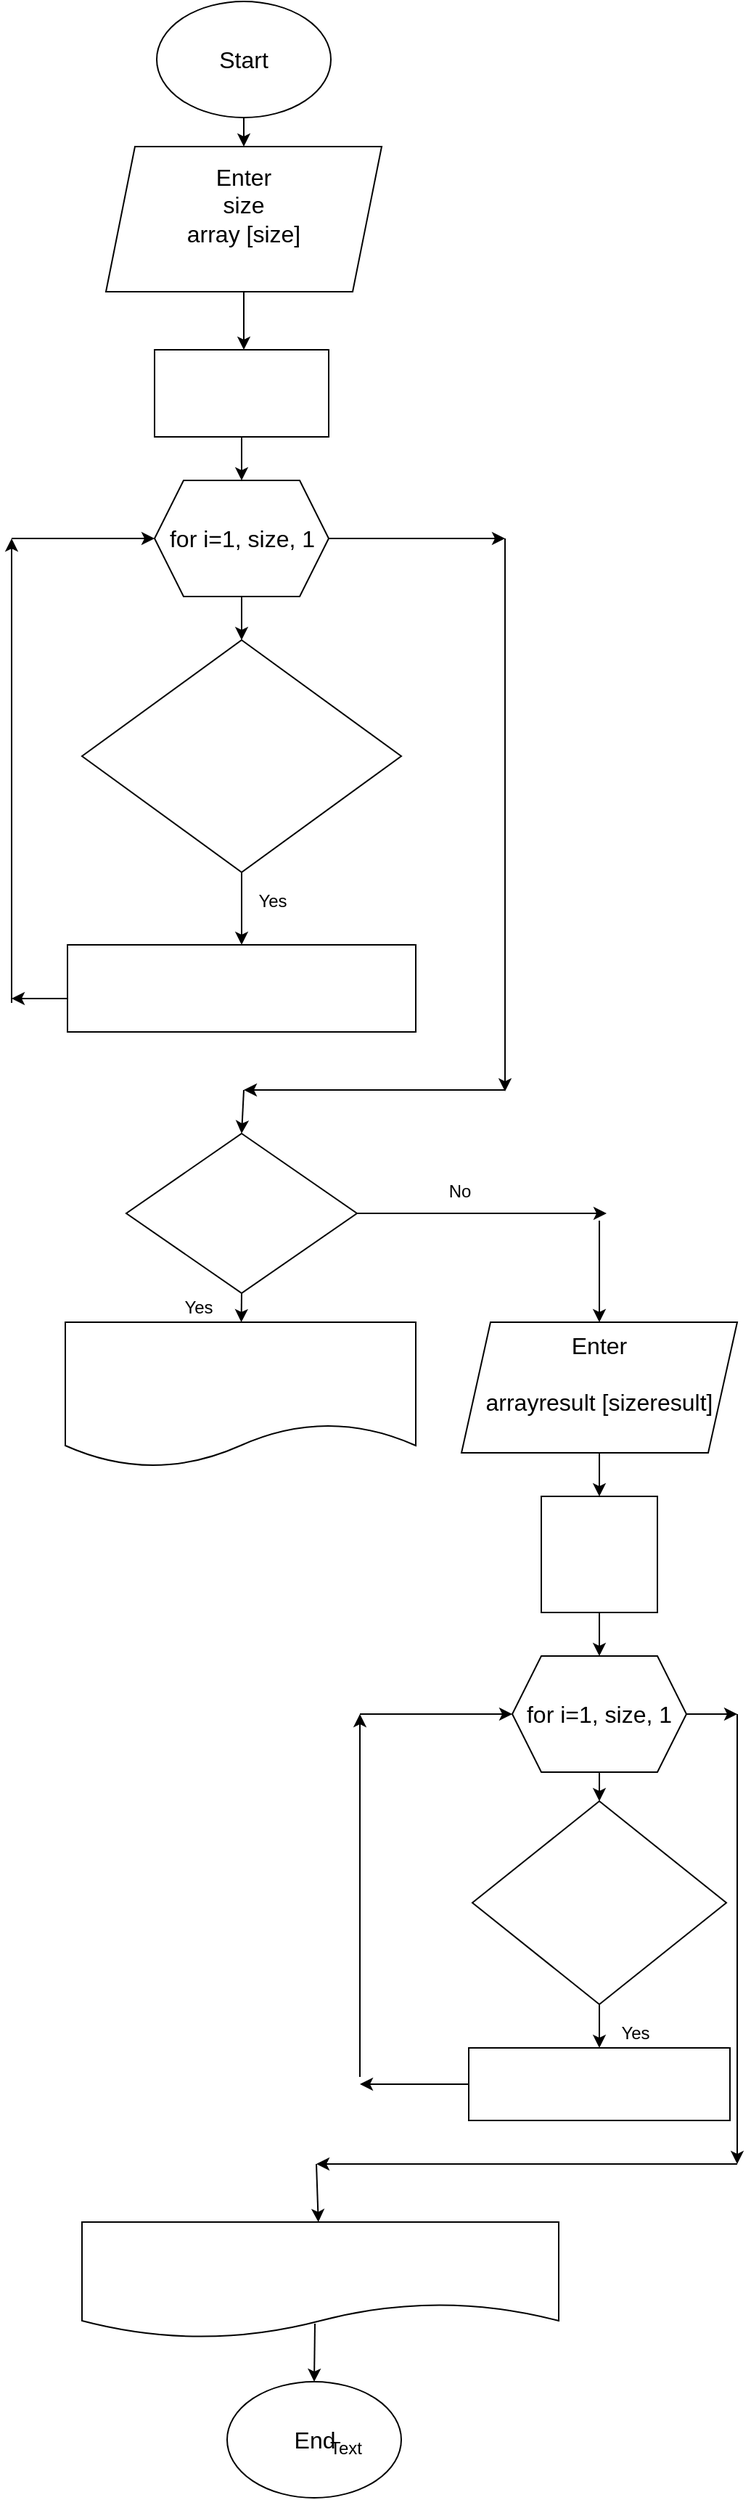 <mxfile>
    <diagram id="bo9QWOBeJpBjfLg1H8rP" name="Страница 1">
        <mxGraphModel dx="714" dy="429" grid="1" gridSize="10" guides="1" tooltips="1" connect="1" arrows="1" fold="1" page="1" pageScale="1" pageWidth="827" pageHeight="1169" math="0" shadow="0">
            <root>
                <mxCell id="0"/>
                <mxCell id="1" parent="0"/>
                <mxCell id="2" value="&lt;font style=&quot;font-size: 16px&quot;&gt;Start&lt;/font&gt;" style="ellipse;whiteSpace=wrap;html=1;" parent="1" vertex="1">
                    <mxGeometry x="410" y="20" width="120" height="80" as="geometry"/>
                </mxCell>
                <mxCell id="3" value="Enter&lt;br&gt;size&lt;br&gt;array [size]&lt;br&gt;&amp;nbsp;" style="shape=parallelogram;perimeter=parallelogramPerimeter;whiteSpace=wrap;html=1;fixedSize=1;fontSize=16;" parent="1" vertex="1">
                    <mxGeometry x="375" y="120" width="190" height="100" as="geometry"/>
                </mxCell>
                <mxCell id="5" value="&lt;font style=&quot;font-size: 16px&quot; color=&quot;#ffffff&quot;&gt;&lt;span lang=&quot;EN-US&quot; style=&quot;line-height: 115%&quot;&gt;sizeresult&lt;/span&gt;&lt;span lang=&quot;EN-US&quot; style=&quot;line-height: 115%&quot;&gt; = &lt;/span&gt;&lt;span lang=&quot;EN-US&quot; style=&quot;line-height: 115%&quot;&gt;0&lt;/span&gt;&lt;/font&gt;&lt;span&gt;&lt;br&gt;&lt;/span&gt;" style="rounded=0;whiteSpace=wrap;html=1;fontSize=16;" parent="1" vertex="1">
                    <mxGeometry x="408.5" y="260" width="120" height="60" as="geometry"/>
                </mxCell>
                <mxCell id="18" value="&lt;font color=&quot;#ffffff&quot;&gt;&lt;span style=&quot;font-size: 10.5pt ; line-height: 115%&quot;&gt;array&lt;/span&gt;&lt;span style=&quot;font-size: 10.5pt ; line-height: 115%&quot;&gt;[&lt;/span&gt;&lt;span style=&quot;font-size: 10.5pt ; line-height: 115%&quot;&gt;i&lt;/span&gt;&lt;span style=&quot;font-size: 10.5pt ; line-height: 115%&quot;&gt;].&lt;/span&gt;&lt;span style=&quot;font-size: 10.5pt ; line-height: 115%&quot;&gt;Length&lt;/span&gt;&lt;span style=&quot;font-size: 10.5pt ; line-height: 115%&quot;&gt; &amp;lt;= &lt;/span&gt;&lt;span style=&quot;font-size: 10.5pt ; line-height: 115%&quot;&gt;3&lt;/span&gt;&lt;/font&gt;" style="rhombus;whiteSpace=wrap;html=1;fontSize=16;" parent="1" vertex="1">
                    <mxGeometry x="358.5" y="460" width="220" height="160" as="geometry"/>
                </mxCell>
                <mxCell id="19" value="for i=1, size, 1" style="shape=hexagon;perimeter=hexagonPerimeter2;whiteSpace=wrap;html=1;fixedSize=1;fontSize=16;" parent="1" vertex="1">
                    <mxGeometry x="408.5" y="350" width="120" height="80" as="geometry"/>
                </mxCell>
                <mxCell id="20" value="" style="endArrow=classic;html=1;fontFamily=Helvetica;fontSize=16;fontColor=#FFFFFF;exitX=0.5;exitY=1;exitDx=0;exitDy=0;entryX=0.5;entryY=0;entryDx=0;entryDy=0;" parent="1" source="5" target="19" edge="1">
                    <mxGeometry width="50" height="50" relative="1" as="geometry">
                        <mxPoint x="300" y="350" as="sourcePoint"/>
                        <mxPoint x="350" y="300" as="targetPoint"/>
                    </mxGeometry>
                </mxCell>
                <mxCell id="21" value="" style="endArrow=classic;html=1;fontFamily=Helvetica;fontSize=16;fontColor=#FFFFFF;exitX=0.5;exitY=1;exitDx=0;exitDy=0;entryX=0.5;entryY=0;entryDx=0;entryDy=0;" parent="1" source="19" target="18" edge="1">
                    <mxGeometry width="50" height="50" relative="1" as="geometry">
                        <mxPoint x="300" y="550" as="sourcePoint"/>
                        <mxPoint x="350" y="500" as="targetPoint"/>
                    </mxGeometry>
                </mxCell>
                <mxCell id="22" value="&lt;span lang=&quot;EN-US&quot; style=&quot;font-size: 9.5pt ; line-height: 115%&quot;&gt;sizeresult&lt;/span&gt;&lt;span lang=&quot;EN-US&quot; style=&quot;font-size: 9.5pt ; line-height: 115%&quot;&gt;&amp;nbsp;+=&lt;/span&gt;" style="rounded=0;whiteSpace=wrap;html=1;fontFamily=Helvetica;fontSize=16;fontColor=#FFFFFF;" parent="1" vertex="1">
                    <mxGeometry x="348.5" y="670" width="240" height="60" as="geometry"/>
                </mxCell>
                <mxCell id="23" value="" style="endArrow=classic;fontFamily=Helvetica;fontSize=16;fontColor=#FFFFFF;exitX=0.5;exitY=1;exitDx=0;exitDy=0;entryX=0.5;entryY=0;entryDx=0;entryDy=0;html=1;" parent="1" source="18" target="22" edge="1">
                    <mxGeometry width="50" height="50" relative="1" as="geometry">
                        <mxPoint x="300" y="570" as="sourcePoint"/>
                        <mxPoint x="350" y="520" as="targetPoint"/>
                    </mxGeometry>
                </mxCell>
                <mxCell id="24" value="" style="endArrow=classic;html=1;fontFamily=Helvetica;fontSize=16;fontColor=#FFFFFF;exitX=-0.002;exitY=0.617;exitDx=0;exitDy=0;exitPerimeter=0;" parent="1" source="22" edge="1">
                    <mxGeometry width="50" height="50" relative="1" as="geometry">
                        <mxPoint x="300" y="570" as="sourcePoint"/>
                        <mxPoint x="310" y="707" as="targetPoint"/>
                    </mxGeometry>
                </mxCell>
                <mxCell id="25" value="" style="endArrow=classic;html=1;fontFamily=Helvetica;fontSize=16;fontColor=#FFFFFF;" parent="1" edge="1">
                    <mxGeometry width="50" height="50" relative="1" as="geometry">
                        <mxPoint x="310" y="710" as="sourcePoint"/>
                        <mxPoint x="310" y="390" as="targetPoint"/>
                    </mxGeometry>
                </mxCell>
                <mxCell id="26" value="" style="endArrow=classic;html=1;fontFamily=Helvetica;fontSize=16;fontColor=#FFFFFF;" parent="1" target="19" edge="1">
                    <mxGeometry width="50" height="50" relative="1" as="geometry">
                        <mxPoint x="310" y="390" as="sourcePoint"/>
                        <mxPoint x="350" y="520" as="targetPoint"/>
                    </mxGeometry>
                </mxCell>
                <mxCell id="27" value="" style="endArrow=classic;html=1;fontFamily=Helvetica;fontSize=16;fontColor=#FFFFFF;exitX=1;exitY=0.5;exitDx=0;exitDy=0;" parent="1" source="19" edge="1">
                    <mxGeometry width="50" height="50" relative="1" as="geometry">
                        <mxPoint x="300" y="570" as="sourcePoint"/>
                        <mxPoint x="650" y="390" as="targetPoint"/>
                    </mxGeometry>
                </mxCell>
                <mxCell id="28" value="" style="endArrow=classic;html=1;fontFamily=Helvetica;fontSize=16;fontColor=#FFFFFF;" parent="1" edge="1">
                    <mxGeometry width="50" height="50" relative="1" as="geometry">
                        <mxPoint x="650" y="390" as="sourcePoint"/>
                        <mxPoint x="650" y="771" as="targetPoint"/>
                    </mxGeometry>
                </mxCell>
                <mxCell id="29" value="" style="endArrow=classic;html=1;fontFamily=Helvetica;fontSize=16;fontColor=#FFFFFF;" parent="1" edge="1">
                    <mxGeometry width="50" height="50" relative="1" as="geometry">
                        <mxPoint x="650" y="770" as="sourcePoint"/>
                        <mxPoint x="470" y="770" as="targetPoint"/>
                    </mxGeometry>
                </mxCell>
                <mxCell id="30" value="&lt;p&gt;&lt;span style=&quot;font-size: 9.5pt ; line-height: 115%&quot;&gt;sizeresult&lt;/span&gt;&lt;span style=&quot;font-size: 9.5pt ; line-height: 115%&quot;&gt; =&lt;/span&gt;&lt;span style=&quot;font-size: 9.5pt ; line-height: 115%&quot;&gt;0 ?&lt;/span&gt;&lt;/p&gt;" style="rhombus;whiteSpace=wrap;html=1;fontFamily=Helvetica;fontSize=16;fontColor=#FFFFFF;" parent="1" vertex="1">
                    <mxGeometry x="389" y="800" width="159" height="110" as="geometry"/>
                </mxCell>
                <mxCell id="31" value="" style="endArrow=classic;html=1;fontFamily=Helvetica;fontSize=16;fontColor=#FFFFFF;entryX=0.5;entryY=0;entryDx=0;entryDy=0;" parent="1" target="30" edge="1">
                    <mxGeometry width="50" height="50" relative="1" as="geometry">
                        <mxPoint x="470" y="770" as="sourcePoint"/>
                        <mxPoint x="390" y="840" as="targetPoint"/>
                    </mxGeometry>
                </mxCell>
                <mxCell id="32" value="" style="endArrow=classic;html=1;fontFamily=Helvetica;fontSize=16;fontColor=#FFFFFF;exitX=0.5;exitY=1;exitDx=0;exitDy=0;" parent="1" source="30" target="33" edge="1">
                    <mxGeometry width="50" height="50" relative="1" as="geometry">
                        <mxPoint x="340" y="890" as="sourcePoint"/>
                        <mxPoint x="469" y="980" as="targetPoint"/>
                    </mxGeometry>
                </mxCell>
                <mxCell id="33" value="Print&lt;br&gt;(Нет элементов длина которых меньше или равна 3)" style="shape=document;whiteSpace=wrap;html=1;boundedLbl=1;fontFamily=Helvetica;fontSize=16;fontColor=#FFFFFF;" parent="1" vertex="1">
                    <mxGeometry x="347" y="930" width="241.5" height="100" as="geometry"/>
                </mxCell>
                <mxCell id="37" value="" style="endArrow=classic;html=1;fontFamily=Helvetica;fontSize=16;fontColor=#FFFFFF;exitX=1;exitY=0.5;exitDx=0;exitDy=0;" parent="1" source="30" edge="1">
                    <mxGeometry width="50" height="50" relative="1" as="geometry">
                        <mxPoint x="340" y="1010" as="sourcePoint"/>
                        <mxPoint x="720" y="855" as="targetPoint"/>
                    </mxGeometry>
                </mxCell>
                <mxCell id="38" value="" style="endArrow=classic;html=1;fontFamily=Helvetica;fontSize=16;fontColor=#FFFFFF;exitX=0.5;exitY=1;exitDx=0;exitDy=0;entryX=0.5;entryY=0;entryDx=0;entryDy=0;" parent="1" source="2" target="3" edge="1">
                    <mxGeometry width="50" height="50" relative="1" as="geometry">
                        <mxPoint x="720" y="220" as="sourcePoint"/>
                        <mxPoint x="770" y="170" as="targetPoint"/>
                    </mxGeometry>
                </mxCell>
                <mxCell id="39" value="" style="endArrow=classic;html=1;fontFamily=Helvetica;fontSize=16;fontColor=#FFFFFF;exitX=0.5;exitY=1;exitDx=0;exitDy=0;entryX=0.5;entryY=0;entryDx=0;entryDy=0;" parent="1" source="3" edge="1">
                    <mxGeometry width="50" height="50" relative="1" as="geometry">
                        <mxPoint x="720" y="220" as="sourcePoint"/>
                        <mxPoint x="470" y="260" as="targetPoint"/>
                    </mxGeometry>
                </mxCell>
                <mxCell id="40" value="Enter&lt;br&gt;&lt;br&gt;arrayresult [sizeresult]&lt;br&gt;&amp;nbsp;" style="shape=parallelogram;perimeter=parallelogramPerimeter;whiteSpace=wrap;html=1;fixedSize=1;fontSize=16;" parent="1" vertex="1">
                    <mxGeometry x="620" y="930" width="190" height="90" as="geometry"/>
                </mxCell>
                <mxCell id="41" value="" style="endArrow=classic;html=1;fontFamily=Helvetica;fontSize=16;fontColor=#FFFFFF;" parent="1" edge="1">
                    <mxGeometry width="50" height="50" relative="1" as="geometry">
                        <mxPoint x="550" y="1450" as="sourcePoint"/>
                        <mxPoint x="550" y="1200" as="targetPoint"/>
                    </mxGeometry>
                </mxCell>
                <mxCell id="42" value="" style="endArrow=classic;html=1;fontFamily=Helvetica;fontSize=16;fontColor=#FFFFFF;exitX=0.5;exitY=1;exitDx=0;exitDy=0;entryX=0.5;entryY=0;entryDx=0;entryDy=0;" parent="1" source="48" target="49" edge="1">
                    <mxGeometry width="50" height="50" relative="1" as="geometry">
                        <mxPoint x="520" y="1120" as="sourcePoint"/>
                        <mxPoint x="570" y="1070" as="targetPoint"/>
                    </mxGeometry>
                </mxCell>
                <mxCell id="43" value="" style="endArrow=classic;html=1;fontFamily=Helvetica;fontSize=16;fontColor=#FFFFFF;entryX=0.5;entryY=0;entryDx=0;entryDy=0;" parent="1" target="40" edge="1">
                    <mxGeometry width="50" height="50" relative="1" as="geometry">
                        <mxPoint x="715" y="860" as="sourcePoint"/>
                        <mxPoint x="730" y="930" as="targetPoint"/>
                    </mxGeometry>
                </mxCell>
                <mxCell id="44" value="j = 0" style="whiteSpace=wrap;html=1;aspect=fixed;fontFamily=Helvetica;fontSize=16;fontColor=#FFFFFF;" parent="1" vertex="1">
                    <mxGeometry x="675" y="1050" width="80" height="80" as="geometry"/>
                </mxCell>
                <mxCell id="45" value="" style="endArrow=classic;html=1;fontFamily=Helvetica;fontSize=16;fontColor=#FFFFFF;entryX=0.5;entryY=0;entryDx=0;entryDy=0;" parent="1" source="40" target="44" edge="1">
                    <mxGeometry width="50" height="50" relative="1" as="geometry">
                        <mxPoint x="680" y="1170" as="sourcePoint"/>
                        <mxPoint x="730" y="1120" as="targetPoint"/>
                    </mxGeometry>
                </mxCell>
                <mxCell id="48" value="for i=1, size, 1" style="shape=hexagon;perimeter=hexagonPerimeter2;whiteSpace=wrap;html=1;fixedSize=1;fontSize=16;" parent="1" vertex="1">
                    <mxGeometry x="655" y="1160" width="120" height="80" as="geometry"/>
                </mxCell>
                <mxCell id="49" value="&lt;font color=&quot;#ffffff&quot;&gt;&lt;span style=&quot;font-size: 10.5pt ; line-height: 115%&quot;&gt;array&lt;/span&gt;&lt;span style=&quot;font-size: 10.5pt ; line-height: 115%&quot;&gt;[&lt;/span&gt;&lt;span style=&quot;font-size: 10.5pt ; line-height: 115%&quot;&gt;i&lt;/span&gt;&lt;span style=&quot;font-size: 10.5pt ; line-height: 115%&quot;&gt;].&lt;/span&gt;&lt;span style=&quot;font-size: 10.5pt ; line-height: 115%&quot;&gt;Length&lt;/span&gt;&lt;span style=&quot;font-size: 10.5pt ; line-height: 115%&quot;&gt; &amp;lt;= &lt;/span&gt;&lt;span style=&quot;font-size: 10.5pt ; line-height: 115%&quot;&gt;3&lt;/span&gt;&lt;/font&gt;" style="rhombus;whiteSpace=wrap;html=1;fontSize=16;" parent="1" vertex="1">
                    <mxGeometry x="627.5" y="1260" width="175" height="140" as="geometry"/>
                </mxCell>
                <mxCell id="50" value="" style="endArrow=classic;html=1;fontFamily=Helvetica;fontSize=16;fontColor=#FFFFFF;exitX=0.5;exitY=1;exitDx=0;exitDy=0;" parent="1" source="44" edge="1">
                    <mxGeometry width="50" height="50" relative="1" as="geometry">
                        <mxPoint x="680" y="1320" as="sourcePoint"/>
                        <mxPoint x="715" y="1160" as="targetPoint"/>
                    </mxGeometry>
                </mxCell>
                <mxCell id="51" value="arrayresult = array&lt;br&gt;j++" style="rounded=0;whiteSpace=wrap;html=1;fontFamily=Helvetica;fontSize=16;fontColor=#FFFFFF;" parent="1" vertex="1">
                    <mxGeometry x="625" y="1430" width="180" height="50" as="geometry"/>
                </mxCell>
                <mxCell id="52" value="" style="endArrow=classic;html=1;fontFamily=Helvetica;fontSize=16;fontColor=#FFFFFF;exitX=0.5;exitY=1;exitDx=0;exitDy=0;entryX=0.5;entryY=0;entryDx=0;entryDy=0;" parent="1" source="49" target="51" edge="1">
                    <mxGeometry width="50" height="50" relative="1" as="geometry">
                        <mxPoint x="680" y="1410" as="sourcePoint"/>
                        <mxPoint x="730" y="1360" as="targetPoint"/>
                    </mxGeometry>
                </mxCell>
                <mxCell id="56" value="" style="endArrow=classic;html=1;fontFamily=Helvetica;fontSize=16;fontColor=#FFFFFF;exitX=0;exitY=0.5;exitDx=0;exitDy=0;" parent="1" source="51" edge="1">
                    <mxGeometry width="50" height="50" relative="1" as="geometry">
                        <mxPoint x="680" y="1310" as="sourcePoint"/>
                        <mxPoint x="550" y="1455" as="targetPoint"/>
                    </mxGeometry>
                </mxCell>
                <mxCell id="57" value="" style="endArrow=classic;html=1;fontFamily=Helvetica;fontSize=16;fontColor=#FFFFFF;entryX=0;entryY=0.5;entryDx=0;entryDy=0;" parent="1" target="48" edge="1">
                    <mxGeometry width="50" height="50" relative="1" as="geometry">
                        <mxPoint x="550" y="1200" as="sourcePoint"/>
                        <mxPoint x="730" y="1260" as="targetPoint"/>
                    </mxGeometry>
                </mxCell>
                <mxCell id="58" value="" style="endArrow=classic;html=1;fontFamily=Helvetica;fontSize=16;fontColor=#FFFFFF;exitX=1;exitY=0.5;exitDx=0;exitDy=0;" parent="1" source="48" edge="1">
                    <mxGeometry width="50" height="50" relative="1" as="geometry">
                        <mxPoint x="680" y="1410" as="sourcePoint"/>
                        <mxPoint x="810" y="1200" as="targetPoint"/>
                    </mxGeometry>
                </mxCell>
                <mxCell id="59" value="" style="endArrow=classic;html=1;fontFamily=Helvetica;fontSize=16;fontColor=#FFFFFF;" parent="1" edge="1">
                    <mxGeometry width="50" height="50" relative="1" as="geometry">
                        <mxPoint x="810" y="1200" as="sourcePoint"/>
                        <mxPoint x="810" y="1510" as="targetPoint"/>
                    </mxGeometry>
                </mxCell>
                <mxCell id="60" value="" style="endArrow=classic;html=1;fontFamily=Helvetica;fontSize=16;fontColor=#FFFFFF;" parent="1" edge="1">
                    <mxGeometry width="50" height="50" relative="1" as="geometry">
                        <mxPoint x="810" y="1510" as="sourcePoint"/>
                        <mxPoint x="520" y="1510" as="targetPoint"/>
                    </mxGeometry>
                </mxCell>
                <mxCell id="61" value="" style="endArrow=classic;html=1;fontFamily=Helvetica;fontSize=16;fontColor=#FFFFFF;" parent="1" target="62" edge="1">
                    <mxGeometry width="50" height="50" relative="1" as="geometry">
                        <mxPoint x="520" y="1510" as="sourcePoint"/>
                        <mxPoint x="520" y="1560" as="targetPoint"/>
                    </mxGeometry>
                </mxCell>
                <mxCell id="62" value="Print (arrayresult)" style="shape=document;whiteSpace=wrap;html=1;boundedLbl=1;fontFamily=Helvetica;fontSize=16;fontColor=#FFFFFF;" parent="1" vertex="1">
                    <mxGeometry x="358.5" y="1550" width="328.5" height="80" as="geometry"/>
                </mxCell>
                <mxCell id="64" value="&lt;font style=&quot;font-size: 16px&quot;&gt;End&lt;/font&gt;" style="ellipse;whiteSpace=wrap;html=1;" vertex="1" parent="1">
                    <mxGeometry x="458.5" y="1660" width="120" height="80" as="geometry"/>
                </mxCell>
                <mxCell id="71" value="Text" style="text;html=1;align=center;verticalAlign=middle;resizable=0;points=[];autosize=1;fontFamily=Helvetica;" vertex="1" parent="64">
                    <mxGeometry x="61.5" y="36" width="40" height="20" as="geometry"/>
                </mxCell>
                <mxCell id="65" value="" style="endArrow=classic;html=1;entryX=0.5;entryY=0;entryDx=0;entryDy=0;" edge="1" parent="1" target="64">
                    <mxGeometry width="50" height="50" relative="1" as="geometry">
                        <mxPoint x="519" y="1620" as="sourcePoint"/>
                        <mxPoint x="600" y="1580" as="targetPoint"/>
                    </mxGeometry>
                </mxCell>
                <mxCell id="66" value="Yes&lt;br&gt;" style="text;html=1;strokeColor=none;fillColor=none;align=center;verticalAlign=middle;whiteSpace=wrap;rounded=0;fontFamily=Helvetica;" vertex="1" parent="1">
                    <mxGeometry x="460" y="630" width="60" height="20" as="geometry"/>
                </mxCell>
                <mxCell id="67" value="Yes&lt;br&gt;" style="text;html=1;strokeColor=none;fillColor=none;align=center;verticalAlign=middle;whiteSpace=wrap;rounded=0;fontFamily=Helvetica;" vertex="1" parent="1">
                    <mxGeometry x="408.5" y="910" width="60" height="20" as="geometry"/>
                </mxCell>
                <mxCell id="68" value="No" style="text;html=1;strokeColor=none;fillColor=none;align=center;verticalAlign=middle;whiteSpace=wrap;rounded=0;fontFamily=Helvetica;" vertex="1" parent="1">
                    <mxGeometry x="588.5" y="830" width="60" height="20" as="geometry"/>
                </mxCell>
                <mxCell id="69" value="Yes&lt;br&gt;" style="text;html=1;strokeColor=none;fillColor=none;align=center;verticalAlign=middle;whiteSpace=wrap;rounded=0;fontFamily=Helvetica;" vertex="1" parent="1">
                    <mxGeometry x="710" y="1410" width="60" height="20" as="geometry"/>
                </mxCell>
            </root>
        </mxGraphModel>
    </diagram>
</mxfile>